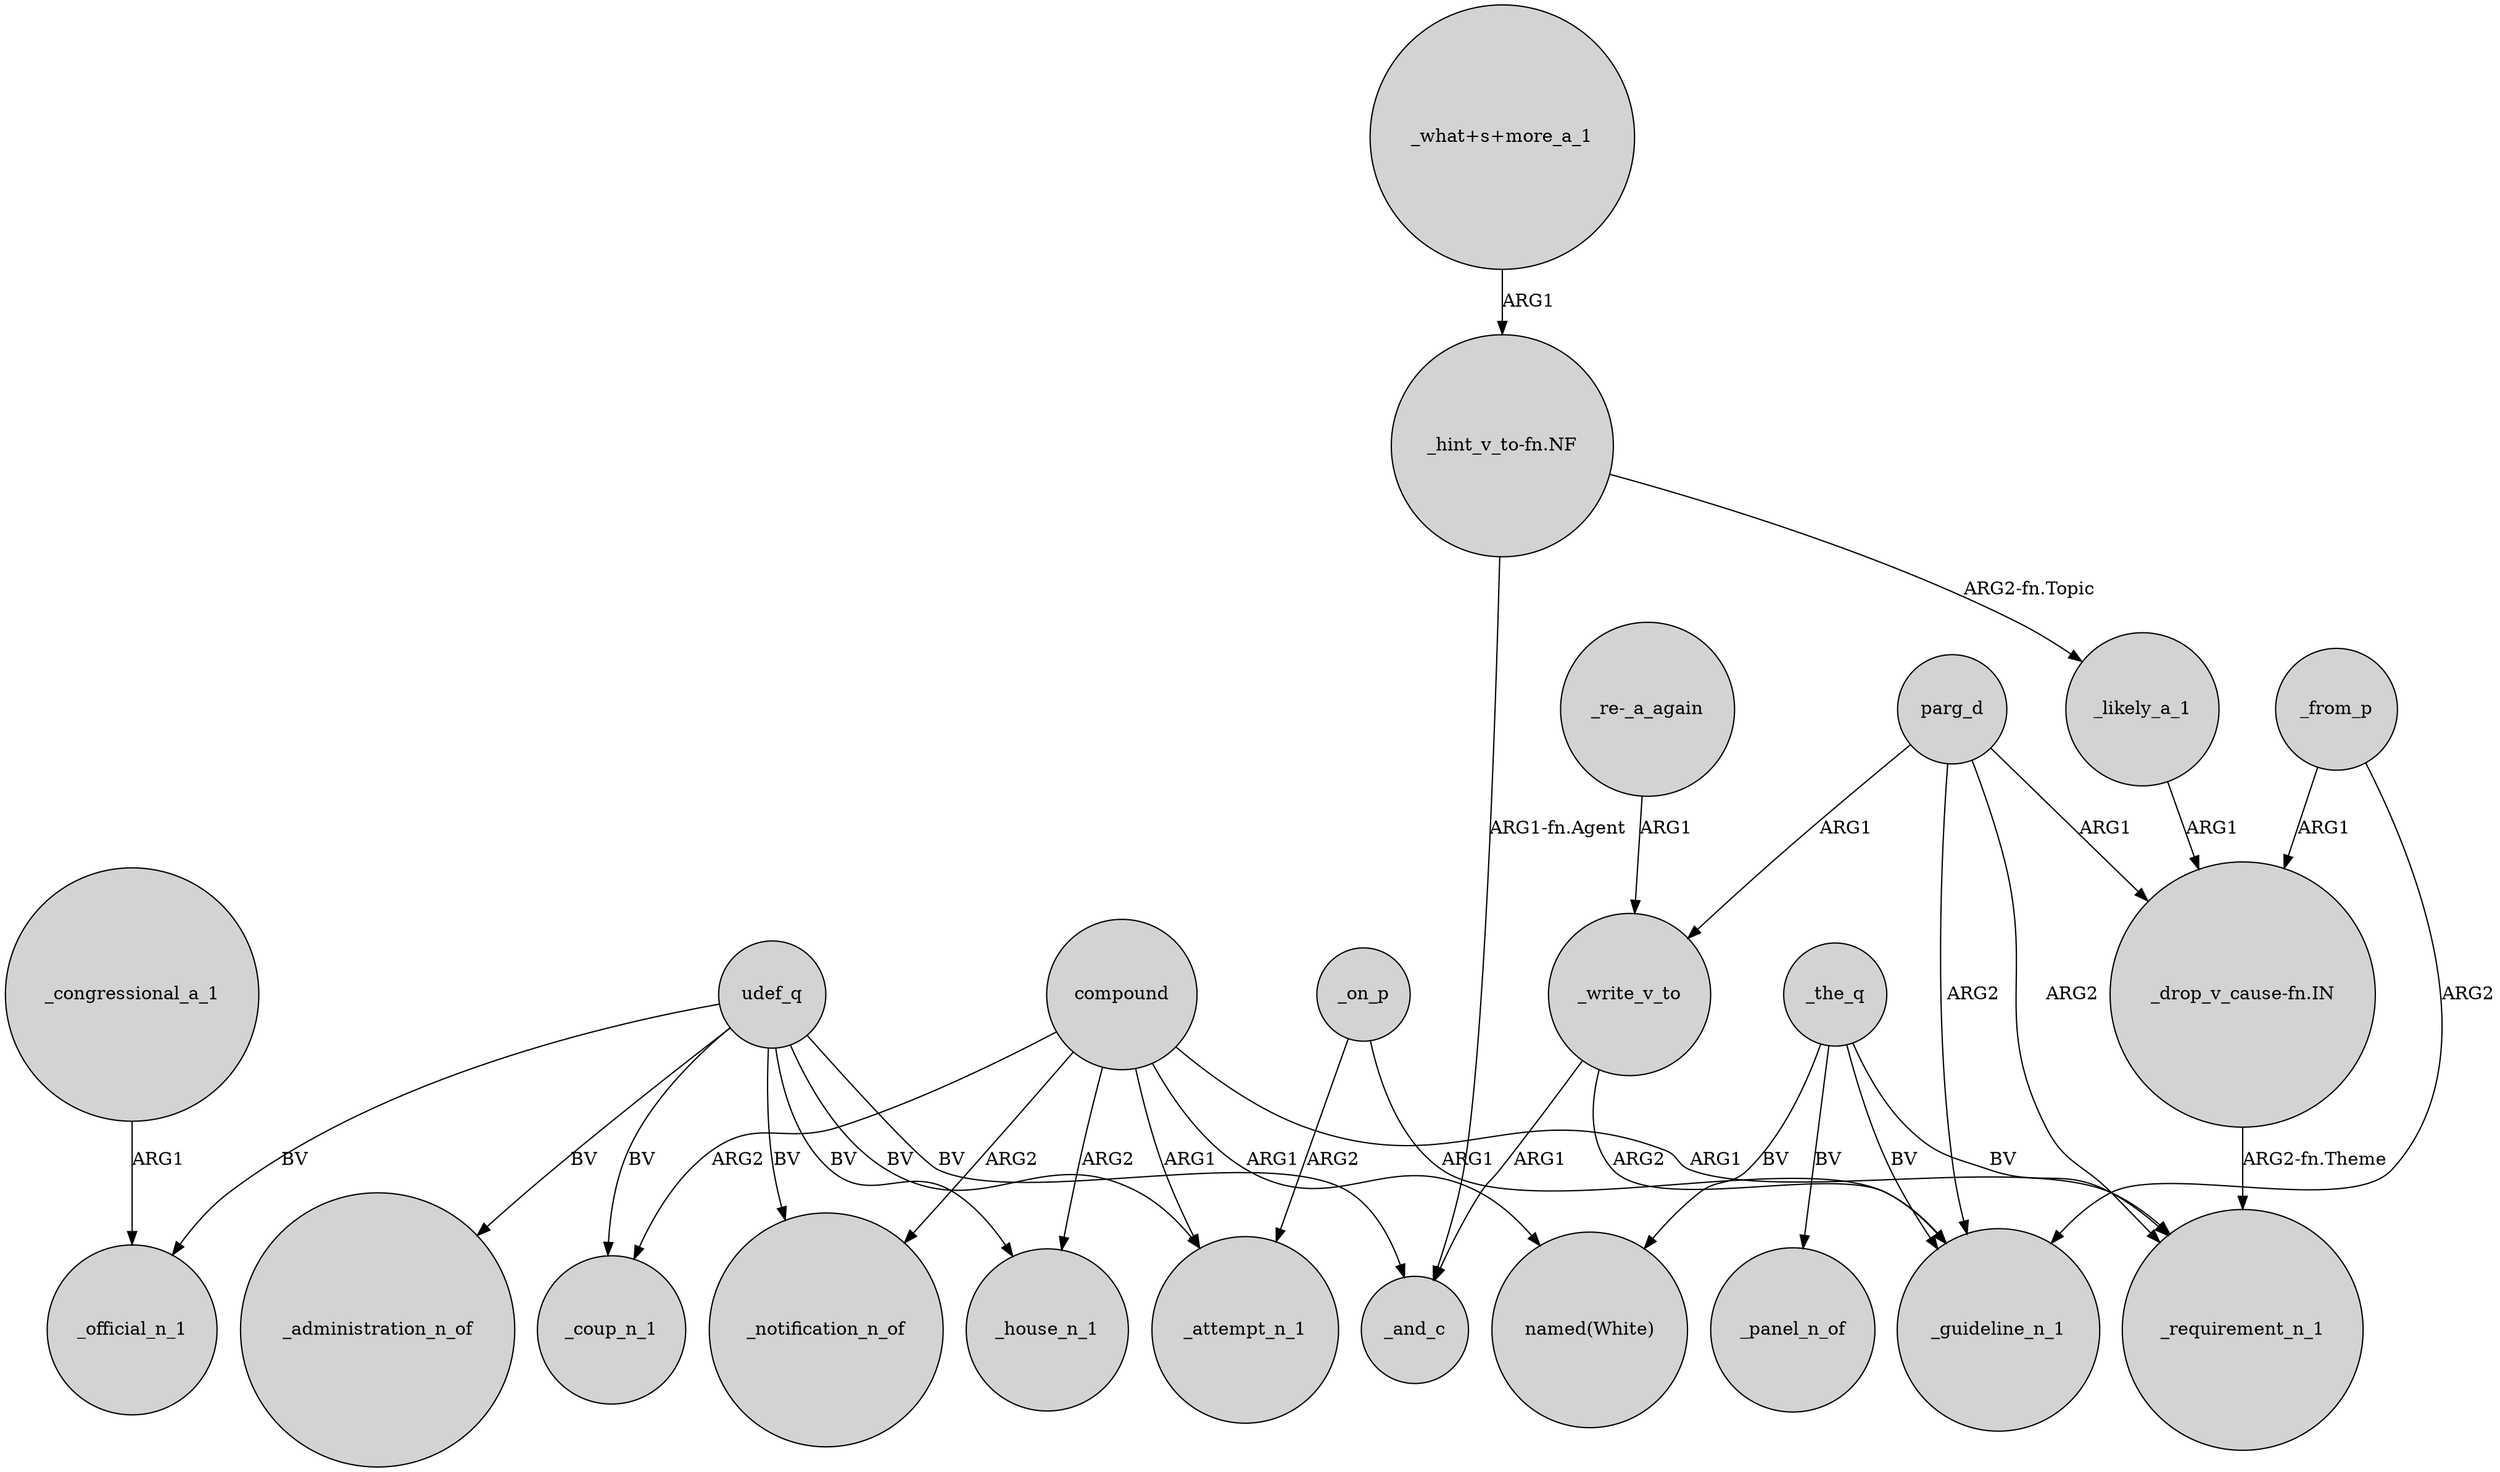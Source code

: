 digraph {
	node [shape=circle style=filled]
	udef_q -> _administration_n_of [label=BV]
	_from_p -> _guideline_n_1 [label=ARG2]
	parg_d -> _guideline_n_1 [label=ARG2]
	compound -> _coup_n_1 [label=ARG2]
	_write_v_to -> _and_c [label=ARG1]
	parg_d -> _write_v_to [label=ARG1]
	compound -> _attempt_n_1 [label=ARG1]
	compound -> _house_n_1 [label=ARG2]
	_likely_a_1 -> "_drop_v_cause-fn.IN" [label=ARG1]
	"_what+s+more_a_1" -> "_hint_v_to-fn.NF" [label=ARG1]
	"_hint_v_to-fn.NF" -> _likely_a_1 [label="ARG2-fn.Topic"]
	udef_q -> _coup_n_1 [label=BV]
	parg_d -> "_drop_v_cause-fn.IN" [label=ARG1]
	udef_q -> _house_n_1 [label=BV]
	"_drop_v_cause-fn.IN" -> _requirement_n_1 [label="ARG2-fn.Theme"]
	_the_q -> "named(White)" [label=BV]
	_the_q -> _panel_n_of [label=BV]
	"_hint_v_to-fn.NF" -> _and_c [label="ARG1-fn.Agent"]
	_on_p -> _guideline_n_1 [label=ARG1]
	udef_q -> _official_n_1 [label=BV]
	_from_p -> "_drop_v_cause-fn.IN" [label=ARG1]
	_the_q -> _guideline_n_1 [label=BV]
	compound -> _notification_n_of [label=ARG2]
	compound -> _requirement_n_1 [label=ARG1]
	udef_q -> _notification_n_of [label=BV]
	_congressional_a_1 -> _official_n_1 [label=ARG1]
	_on_p -> _attempt_n_1 [label=ARG2]
	udef_q -> _attempt_n_1 [label=BV]
	parg_d -> _requirement_n_1 [label=ARG2]
	udef_q -> _and_c [label=BV]
	_write_v_to -> _guideline_n_1 [label=ARG2]
	compound -> "named(White)" [label=ARG1]
	_the_q -> _requirement_n_1 [label=BV]
	"_re-_a_again" -> _write_v_to [label=ARG1]
}
